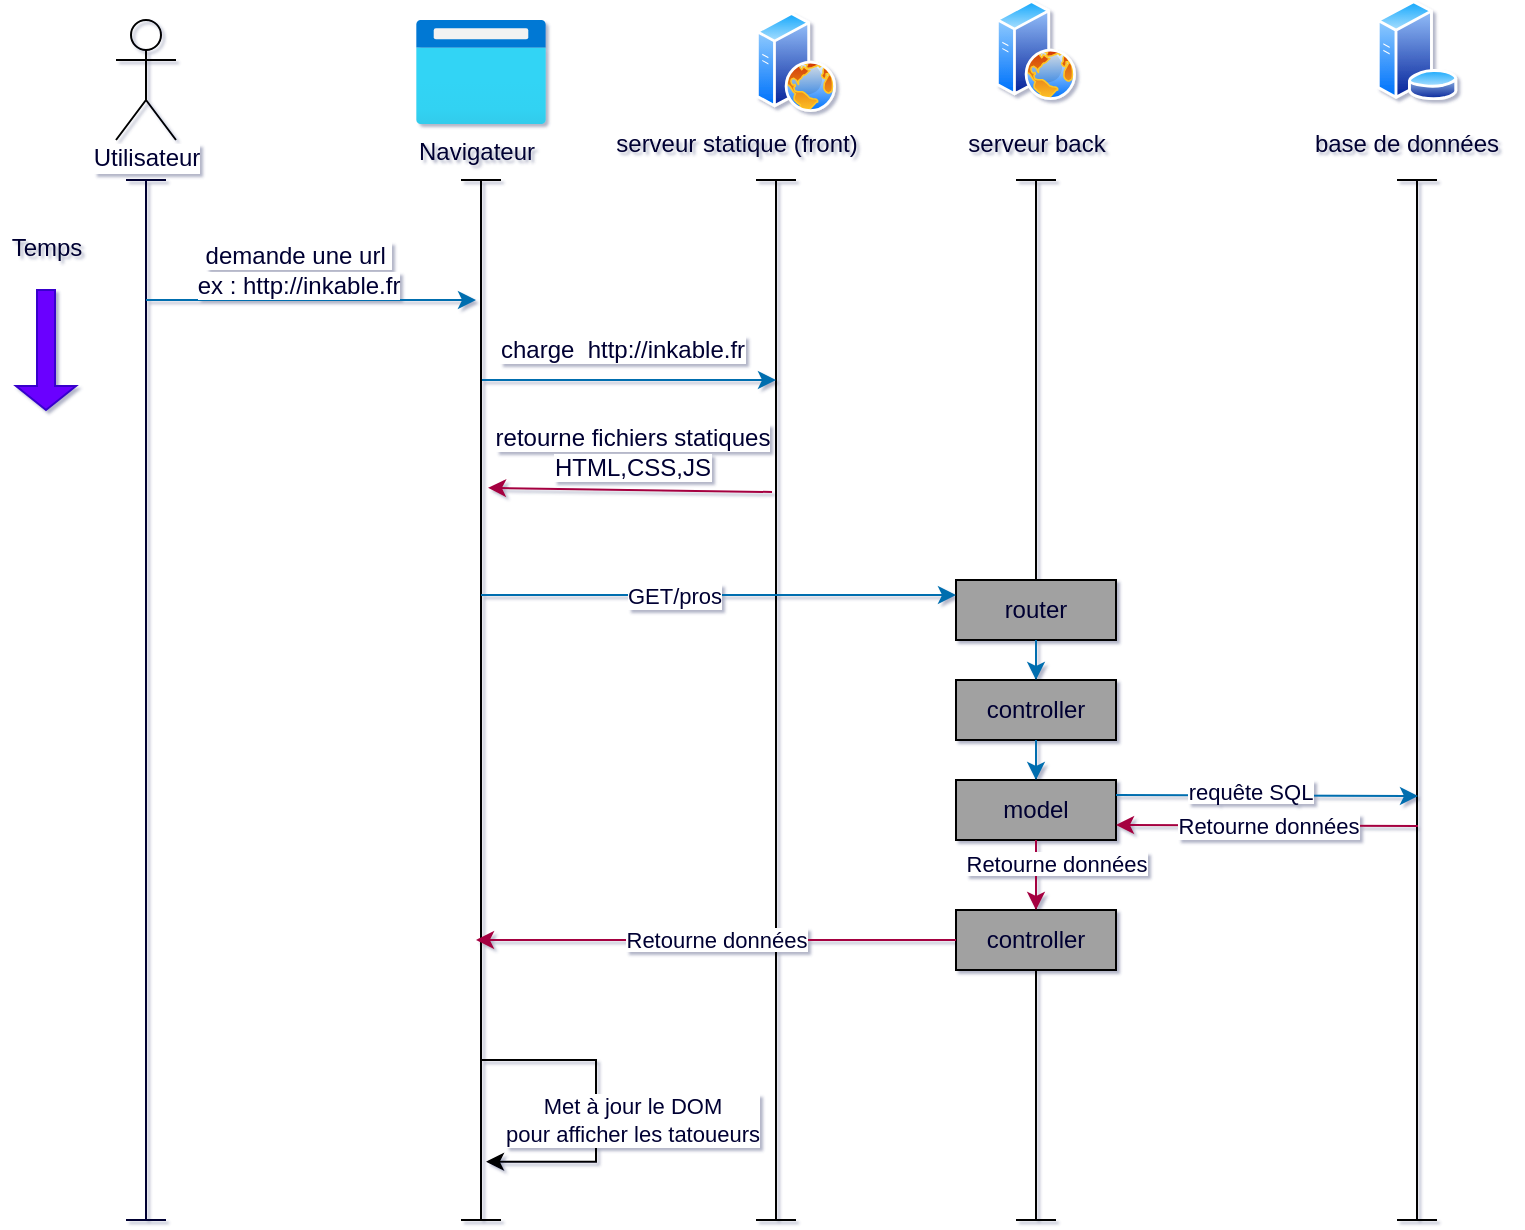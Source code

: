 <mxfile>
    <diagram id="8jMRvOnV2NKUNKR1qoSU" name="Page-1">
        <mxGraphModel dx="280" dy="242" grid="0" gridSize="10" guides="1" tooltips="1" connect="1" arrows="1" fold="1" page="1" pageScale="1" pageWidth="1169" pageHeight="827" background="#FFFFFF" math="0" shadow="1">
            <root>
                <mxCell id="0"/>
                <mxCell id="1" parent="0"/>
                <mxCell id="17" value="" style="shape=crossbar;whiteSpace=wrap;html=1;rounded=0;direction=south;fontColor=#000033;labelBackgroundColor=none;labelBorderColor=none;strokeColor=#000000;verticalAlign=middle;" vertex="1" parent="1">
                    <mxGeometry x="520" y="100" width="20" height="520" as="geometry"/>
                </mxCell>
                <mxCell id="33" value="&lt;font&gt;router&lt;/font&gt;" style="rounded=0;whiteSpace=wrap;html=1;fillColor=#A1A1A1;fontColor=#000033;labelBackgroundColor=none;labelBorderColor=none;verticalAlign=middle;" vertex="1" parent="1">
                    <mxGeometry x="490" y="300" width="80" height="30" as="geometry"/>
                </mxCell>
                <mxCell id="3" value="" style="aspect=fixed;html=1;points=[];align=center;image;fontSize=12;image=img/lib/azure2/general/Browser.svg;fontColor=#000033;labelBackgroundColor=none;labelBorderColor=none;rounded=0;verticalAlign=middle;" vertex="1" parent="1">
                    <mxGeometry x="220" y="20" width="65" height="52" as="geometry"/>
                </mxCell>
                <mxCell id="6" value="" style="shape=crossbar;whiteSpace=wrap;html=1;rounded=0;direction=south;fontColor=#000033;labelBackgroundColor=none;labelBorderColor=none;strokeColor=#000000;verticalAlign=middle;" vertex="1" parent="1">
                    <mxGeometry x="242.5" y="100" width="20" height="520" as="geometry"/>
                </mxCell>
                <mxCell id="7" value="" style="shape=crossbar;whiteSpace=wrap;html=1;rounded=0;direction=south;fontColor=#000033;labelBackgroundColor=none;labelBorderColor=none;fillColor=#2A2A2A;strokeColor=#000033;verticalAlign=middle;" vertex="1" parent="1">
                    <mxGeometry x="75" y="100" width="20" height="520" as="geometry"/>
                </mxCell>
                <mxCell id="10" value="Navigateur" style="text;html=1;resizable=0;autosize=1;align=center;verticalAlign=middle;points=[];fillColor=none;strokeColor=none;rounded=0;fontColor=#000033;labelBackgroundColor=none;labelBorderColor=none;" vertex="1" parent="1">
                    <mxGeometry x="215" y="76" width="70" height="20" as="geometry"/>
                </mxCell>
                <mxCell id="11" value="" style="shape=crossbar;whiteSpace=wrap;html=1;rounded=0;direction=south;fontColor=#000033;labelBackgroundColor=none;labelBorderColor=none;strokeColor=#000000;verticalAlign=middle;" vertex="1" parent="1">
                    <mxGeometry x="390" y="100" width="20" height="520" as="geometry"/>
                </mxCell>
                <mxCell id="12" value="" style="aspect=fixed;perimeter=ellipsePerimeter;html=1;align=center;shadow=0;dashed=0;spacingTop=3;image;image=img/lib/active_directory/web_server.svg;fontColor=#000033;labelBackgroundColor=none;labelBorderColor=none;rounded=0;verticalAlign=middle;" vertex="1" parent="1">
                    <mxGeometry x="390" y="16" width="40" height="50" as="geometry"/>
                </mxCell>
                <mxCell id="14" value="" style="aspect=fixed;perimeter=ellipsePerimeter;html=1;align=center;shadow=0;dashed=0;spacingTop=3;image;image=img/lib/active_directory/web_server.svg;fontColor=#000033;labelBackgroundColor=none;labelBorderColor=none;rounded=0;verticalAlign=middle;" vertex="1" parent="1">
                    <mxGeometry x="510" y="10" width="40" height="50" as="geometry"/>
                </mxCell>
                <mxCell id="15" value="serveur statique (front)" style="text;html=1;resizable=0;autosize=1;align=center;verticalAlign=middle;points=[];fillColor=none;strokeColor=none;rounded=0;fontColor=#000033;labelBackgroundColor=none;labelBorderColor=none;" vertex="1" parent="1">
                    <mxGeometry x="310" y="72" width="140" height="20" as="geometry"/>
                </mxCell>
                <mxCell id="16" value="serveur back" style="text;html=1;resizable=0;autosize=1;align=center;verticalAlign=middle;points=[];fillColor=none;strokeColor=none;rounded=0;fontColor=#000033;labelBackgroundColor=none;labelBorderColor=none;" vertex="1" parent="1">
                    <mxGeometry x="490" y="72" width="80" height="20" as="geometry"/>
                </mxCell>
                <mxCell id="19" value="" style="aspect=fixed;perimeter=ellipsePerimeter;html=1;align=center;shadow=0;dashed=0;spacingTop=3;image;image=img/lib/active_directory/database_server.svg;fontColor=#000033;labelBackgroundColor=none;labelBorderColor=none;rounded=0;verticalAlign=middle;" vertex="1" parent="1">
                    <mxGeometry x="700" y="10" width="41" height="50" as="geometry"/>
                </mxCell>
                <mxCell id="20" value="base de données" style="text;html=1;resizable=0;autosize=1;align=center;verticalAlign=middle;points=[];fillColor=none;strokeColor=none;rounded=0;fontColor=#000033;labelBackgroundColor=none;labelBorderColor=none;" vertex="1" parent="1">
                    <mxGeometry x="660" y="72" width="110" height="20" as="geometry"/>
                </mxCell>
                <mxCell id="22" value="" style="shape=crossbar;whiteSpace=wrap;html=1;rounded=0;direction=south;fontColor=#000033;labelBackgroundColor=none;labelBorderColor=none;strokeColor=#000000;verticalAlign=middle;" vertex="1" parent="1">
                    <mxGeometry x="710.5" y="100" width="20" height="520" as="geometry"/>
                </mxCell>
                <mxCell id="23" value="" style="endArrow=classic;html=1;fontColor=#000033;labelBackgroundColor=none;labelBorderColor=none;rounded=0;strokeColor=#006EAF;fillColor=#1ba1e2;verticalAlign=middle;" edge="1" parent="1">
                    <mxGeometry width="50" height="50" relative="1" as="geometry">
                        <mxPoint x="85" y="160" as="sourcePoint"/>
                        <mxPoint x="250" y="160" as="targetPoint"/>
                    </mxGeometry>
                </mxCell>
                <mxCell id="24" value="&lt;span style=&quot;background-color: rgb(255 , 255 , 255)&quot;&gt;demande une url&amp;nbsp;&lt;br&gt;ex : http://inkable.fr&lt;/span&gt;" style="text;html=1;resizable=0;autosize=1;align=center;verticalAlign=middle;points=[];fillColor=none;strokeColor=none;rounded=0;fontColor=#000033;labelBackgroundColor=none;labelBorderColor=none;" vertex="1" parent="1">
                    <mxGeometry x="105" y="129" width="111" height="32" as="geometry"/>
                </mxCell>
                <mxCell id="25" value="" style="endArrow=classic;html=1;fontColor=#000033;labelBackgroundColor=none;labelBorderColor=none;rounded=0;fillColor=#1ba1e2;strokeColor=#006EAF;verticalAlign=middle;" edge="1" parent="1">
                    <mxGeometry width="50" height="50" relative="1" as="geometry">
                        <mxPoint x="253" y="200" as="sourcePoint"/>
                        <mxPoint x="400" y="200" as="targetPoint"/>
                    </mxGeometry>
                </mxCell>
                <mxCell id="26" value="&lt;span style=&quot;background-color: rgb(255 , 255 , 255)&quot;&gt;charge&amp;nbsp; http://inkable.fr&lt;/span&gt;" style="text;html=1;resizable=0;autosize=1;align=center;verticalAlign=middle;points=[];fillColor=none;strokeColor=none;rounded=0;fontColor=#000033;labelBackgroundColor=none;labelBorderColor=none;" vertex="1" parent="1">
                    <mxGeometry x="256.5" y="176" width="132" height="18" as="geometry"/>
                </mxCell>
                <mxCell id="28" value="" style="endArrow=classic;html=1;entryX=0.296;entryY=0.325;entryDx=0;entryDy=0;entryPerimeter=0;exitX=0.3;exitY=0.6;exitDx=0;exitDy=0;exitPerimeter=0;fontColor=#000033;labelBackgroundColor=none;labelBorderColor=none;rounded=0;fillColor=#d80073;strokeColor=#A50040;verticalAlign=middle;" edge="1" parent="1" source="11" target="6">
                    <mxGeometry width="50" height="50" relative="1" as="geometry">
                        <mxPoint x="400" y="273" as="sourcePoint"/>
                        <mxPoint x="440" y="200" as="targetPoint"/>
                    </mxGeometry>
                </mxCell>
                <mxCell id="29" value="&lt;span style=&quot;background-color: rgb(255 , 255 , 255)&quot;&gt;retourne fichiers statiques&lt;br&gt;HTML,CSS,JS&lt;/span&gt;" style="text;html=1;resizable=0;autosize=1;align=center;verticalAlign=middle;points=[];fillColor=none;strokeColor=none;rounded=0;fontColor=#000033;labelBackgroundColor=none;labelBorderColor=none;" vertex="1" parent="1">
                    <mxGeometry x="254.5" y="220" width="147" height="32" as="geometry"/>
                </mxCell>
                <mxCell id="31" value="" style="endArrow=classic;html=1;exitX=0.399;exitY=0.5;exitDx=0;exitDy=0;exitPerimeter=0;entryX=0;entryY=0.25;entryDx=0;entryDy=0;fontColor=#000033;labelBackgroundColor=none;labelBorderColor=none;rounded=0;fillColor=#1ba1e2;strokeColor=#006EAF;verticalAlign=middle;" edge="1" parent="1" source="6" target="33">
                    <mxGeometry width="50" height="50" relative="1" as="geometry">
                        <mxPoint x="390" y="250" as="sourcePoint"/>
                        <mxPoint x="480" y="310" as="targetPoint"/>
                    </mxGeometry>
                </mxCell>
                <mxCell id="32" value="GET/pros" style="edgeLabel;html=1;align=center;verticalAlign=middle;resizable=0;points=[];fontColor=#000033;labelBackgroundColor=#FFFFFF;labelBorderColor=none;rounded=0;fillColor=#E6E6E6;" vertex="1" connectable="0" parent="31">
                    <mxGeometry x="-0.193" relative="1" as="geometry">
                        <mxPoint as="offset"/>
                    </mxGeometry>
                </mxCell>
                <mxCell id="35" value="&lt;font&gt;controller&lt;/font&gt;" style="rounded=0;whiteSpace=wrap;html=1;fillColor=#A1A1A1;fontColor=#000033;labelBackgroundColor=none;labelBorderColor=none;verticalAlign=middle;" vertex="1" parent="1">
                    <mxGeometry x="490" y="350" width="80" height="30" as="geometry"/>
                </mxCell>
                <mxCell id="37" value="&lt;font&gt;model&lt;/font&gt;" style="rounded=0;whiteSpace=wrap;html=1;fillColor=#A1A1A1;fontColor=#000033;labelBackgroundColor=none;labelBorderColor=none;verticalAlign=middle;" vertex="1" parent="1">
                    <mxGeometry x="490" y="400" width="80" height="30" as="geometry"/>
                </mxCell>
                <mxCell id="39" value="" style="endArrow=classic;html=1;fontColor=#000033;exitX=1;exitY=0.25;exitDx=0;exitDy=0;labelBackgroundColor=none;labelBorderColor=none;rounded=0;fillColor=#1ba1e2;strokeColor=#006EAF;verticalAlign=middle;" edge="1" parent="1" source="37">
                    <mxGeometry width="50" height="50" relative="1" as="geometry">
                        <mxPoint x="570" y="380" as="sourcePoint"/>
                        <mxPoint x="721" y="408" as="targetPoint"/>
                    </mxGeometry>
                </mxCell>
                <mxCell id="41" value="&lt;font style=&quot;background-color: rgb(255 , 255 , 255)&quot;&gt;requête SQL&lt;/font&gt;" style="edgeLabel;html=1;align=center;verticalAlign=middle;resizable=0;points=[];fontColor=#000033;fillColor=none;labelBackgroundColor=none;labelBorderColor=none;rounded=0;" vertex="1" connectable="0" parent="39">
                    <mxGeometry x="-0.369" y="-2" relative="1" as="geometry">
                        <mxPoint x="19" y="-4" as="offset"/>
                    </mxGeometry>
                </mxCell>
                <mxCell id="48" value="" style="endArrow=classic;html=1;fontColor=#000033;entryX=1;entryY=0.75;entryDx=0;entryDy=0;labelBackgroundColor=none;labelBorderColor=none;rounded=0;fillColor=#d80073;strokeColor=#A50040;verticalAlign=middle;" edge="1" parent="1" target="37">
                    <mxGeometry relative="1" as="geometry">
                        <mxPoint x="721" y="423" as="sourcePoint"/>
                        <mxPoint x="490" y="290" as="targetPoint"/>
                    </mxGeometry>
                </mxCell>
                <mxCell id="49" value="Retourne données" style="edgeLabel;resizable=0;html=1;align=center;verticalAlign=middle;fontColor=#000033;fillColor=none;labelBackgroundColor=#FFFFFF;labelBorderColor=none;rounded=0;" connectable="0" vertex="1" parent="48">
                    <mxGeometry relative="1" as="geometry"/>
                </mxCell>
                <mxCell id="58" value="" style="endArrow=classic;html=1;fontColor=#000033;exitX=0.5;exitY=1;exitDx=0;exitDy=0;entryX=0.5;entryY=0;entryDx=0;entryDy=0;labelBackgroundColor=none;labelBorderColor=none;rounded=0;fillColor=#1ba1e2;strokeColor=#006EAF;verticalAlign=middle;" edge="1" parent="1" source="33" target="35">
                    <mxGeometry width="50" height="50" relative="1" as="geometry">
                        <mxPoint x="390" y="320" as="sourcePoint"/>
                        <mxPoint x="380" y="352" as="targetPoint"/>
                    </mxGeometry>
                </mxCell>
                <mxCell id="59" value="" style="endArrow=classic;html=1;fontColor=#000033;entryX=0.5;entryY=0;entryDx=0;entryDy=0;exitX=0.5;exitY=1;exitDx=0;exitDy=0;labelBackgroundColor=none;labelBorderColor=none;rounded=0;fillColor=#1ba1e2;strokeColor=#006EAF;verticalAlign=middle;" edge="1" parent="1" source="35" target="37">
                    <mxGeometry width="50" height="50" relative="1" as="geometry">
                        <mxPoint x="390" y="330" as="sourcePoint"/>
                        <mxPoint x="440" y="280" as="targetPoint"/>
                    </mxGeometry>
                </mxCell>
                <mxCell id="64" value="&lt;font&gt;controller&lt;/font&gt;" style="rounded=0;whiteSpace=wrap;html=1;fillColor=#A1A1A1;fontColor=#000033;labelBackgroundColor=none;labelBorderColor=none;verticalAlign=middle;" vertex="1" parent="1">
                    <mxGeometry x="490" y="465" width="80" height="30" as="geometry"/>
                </mxCell>
                <mxCell id="65" value="" style="endArrow=classic;html=1;fontColor=#000033;exitX=0.5;exitY=1;exitDx=0;exitDy=0;entryX=0.5;entryY=0;entryDx=0;entryDy=0;labelBackgroundColor=none;labelBorderColor=none;rounded=0;fillColor=#d80073;strokeColor=#A50040;verticalAlign=middle;" edge="1" parent="1" source="37" target="64">
                    <mxGeometry width="50" height="50" relative="1" as="geometry">
                        <mxPoint x="390" y="390" as="sourcePoint"/>
                        <mxPoint x="380" y="420" as="targetPoint"/>
                    </mxGeometry>
                </mxCell>
                <mxCell id="66" value="" style="endArrow=classic;html=1;fontColor=#000033;exitX=0;exitY=0.5;exitDx=0;exitDy=0;labelBackgroundColor=none;labelBorderColor=none;rounded=0;fillColor=#d80073;strokeColor=#A50040;verticalAlign=middle;" edge="1" parent="1" source="64">
                    <mxGeometry width="50" height="50" relative="1" as="geometry">
                        <mxPoint x="390" y="390" as="sourcePoint"/>
                        <mxPoint x="250" y="480" as="targetPoint"/>
                    </mxGeometry>
                </mxCell>
                <mxCell id="67" value="&lt;span style=&quot;background-color: rgb(255 , 255 , 255)&quot;&gt;Retourne données&lt;/span&gt;" style="edgeLabel;resizable=0;html=1;align=center;verticalAlign=middle;fontColor=#000033;fillColor=none;labelBackgroundColor=none;labelBorderColor=none;rounded=0;" connectable="0" vertex="1" parent="1">
                    <mxGeometry x="370.0" y="479.998" as="geometry"/>
                </mxCell>
                <mxCell id="68" value="&lt;span style=&quot;background-color: rgb(255 , 255 , 255)&quot;&gt;Retourne données&lt;/span&gt;" style="edgeLabel;resizable=0;html=1;align=center;verticalAlign=middle;fontColor=#000033;fillColor=none;labelBackgroundColor=none;labelBorderColor=none;rounded=0;" connectable="0" vertex="1" parent="1">
                    <mxGeometry x="540.0" y="441.998" as="geometry"/>
                </mxCell>
                <mxCell id="71" value="" style="edgeStyle=elbowEdgeStyle;elbow=horizontal;endArrow=classic;html=1;fontColor=#000033;entryX=0.944;entryY=0.375;entryDx=0;entryDy=0;entryPerimeter=0;labelBackgroundColor=none;labelBorderColor=none;rounded=0;strokeColor=#000000;verticalAlign=middle;" edge="1" parent="1" target="6">
                    <mxGeometry width="50" height="50" relative="1" as="geometry">
                        <mxPoint x="252.5" y="540" as="sourcePoint"/>
                        <mxPoint x="320" y="590" as="targetPoint"/>
                        <Array as="points">
                            <mxPoint x="310" y="560"/>
                        </Array>
                    </mxGeometry>
                </mxCell>
                <mxCell id="72" value="Met à jour le DOM &lt;br&gt;pour afficher les tatoueurs" style="edgeLabel;html=1;align=center;verticalAlign=middle;resizable=0;points=[];fontColor=#000033;labelBackgroundColor=#FFFFFF;labelBorderColor=none;rounded=0;" vertex="1" connectable="0" parent="71">
                    <mxGeometry x="-0.345" y="2" relative="1" as="geometry">
                        <mxPoint x="22" y="32" as="offset"/>
                    </mxGeometry>
                </mxCell>
                <mxCell id="73" value="" style="shape=singleArrow;direction=south;whiteSpace=wrap;html=1;fontColor=#ffffff;fillColor=#6a00ff;labelBackgroundColor=none;labelBorderColor=none;rounded=0;strokeColor=#3700CC;verticalAlign=middle;" vertex="1" parent="1">
                    <mxGeometry x="20" y="155" width="30" height="60" as="geometry"/>
                </mxCell>
                <mxCell id="80" value="" style="shape=umlActor;verticalLabelPosition=bottom;verticalAlign=middle;html=1;outlineConnect=0;labelBackgroundColor=none;labelBorderColor=none;fontColor=#000033;fillColor=none;strokeColor=#000000;" vertex="1" parent="1">
                    <mxGeometry x="70" y="20" width="30" height="60" as="geometry"/>
                </mxCell>
                <mxCell id="86" value="Temps" style="text;html=1;resizable=0;autosize=1;align=center;verticalAlign=middle;points=[];fillColor=none;strokeColor=none;rounded=0;labelBackgroundColor=none;labelBorderColor=none;fontColor=#000033;" vertex="1" parent="1">
                    <mxGeometry x="12.5" y="125" width="45" height="18" as="geometry"/>
                </mxCell>
                <mxCell id="90" value="Utilisateur" style="text;html=1;resizable=0;autosize=1;align=center;verticalAlign=middle;points=[];fillColor=none;strokeColor=none;rounded=0;labelBackgroundColor=#FFFFFF;labelBorderColor=none;fontFamily=Helvetica;fontSize=12;fontColor=#000033;" vertex="1" parent="1">
                    <mxGeometry x="53.5" y="80" width="63" height="18" as="geometry"/>
                </mxCell>
            </root>
        </mxGraphModel>
    </diagram>
</mxfile>
